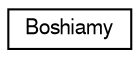 digraph G
{
  edge [fontname="FreeSans",fontsize="10",labelfontname="FreeSans",labelfontsize="10"];
  node [fontname="FreeSans",fontsize="10",shape=record];
  rankdir=LR;
  Node1 [label="Boshiamy",height=0.2,width=0.4,color="black", fillcolor="white", style="filled",URL="$dc/da3/class_boshiamy.html",tooltip="Boshiamy class 控制字根讀取、比對與反查."];
}
